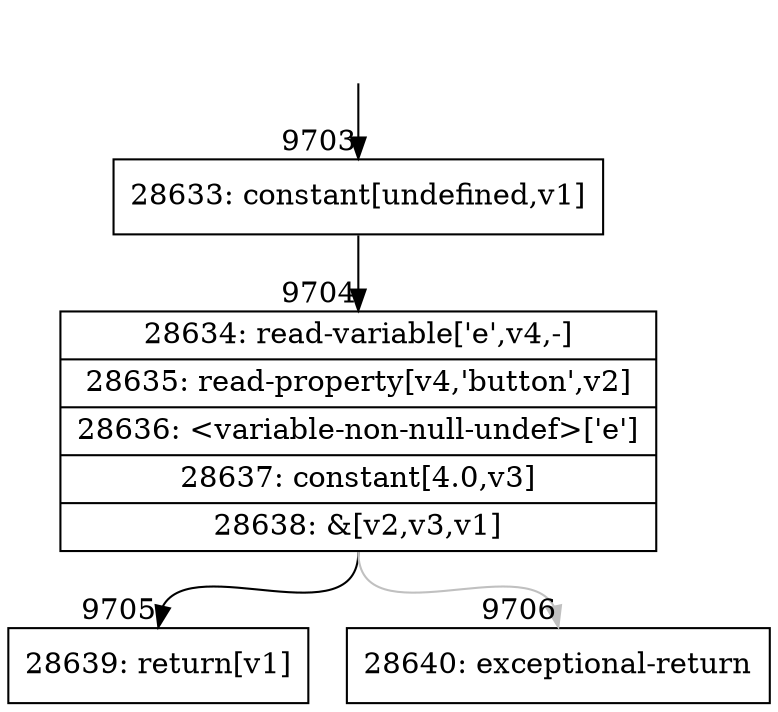 digraph {
rankdir="TD"
BB_entry677[shape=none,label=""];
BB_entry677 -> BB9703 [tailport=s, headport=n, headlabel="    9703"]
BB9703 [shape=record label="{28633: constant[undefined,v1]}" ] 
BB9703 -> BB9704 [tailport=s, headport=n, headlabel="      9704"]
BB9704 [shape=record label="{28634: read-variable['e',v4,-]|28635: read-property[v4,'button',v2]|28636: \<variable-non-null-undef\>['e']|28637: constant[4.0,v3]|28638: &[v2,v3,v1]}" ] 
BB9704 -> BB9705 [tailport=s, headport=n, headlabel="      9705"]
BB9704 -> BB9706 [tailport=s, headport=n, color=gray, headlabel="      9706"]
BB9705 [shape=record label="{28639: return[v1]}" ] 
BB9706 [shape=record label="{28640: exceptional-return}" ] 
//#$~ 13438
}
